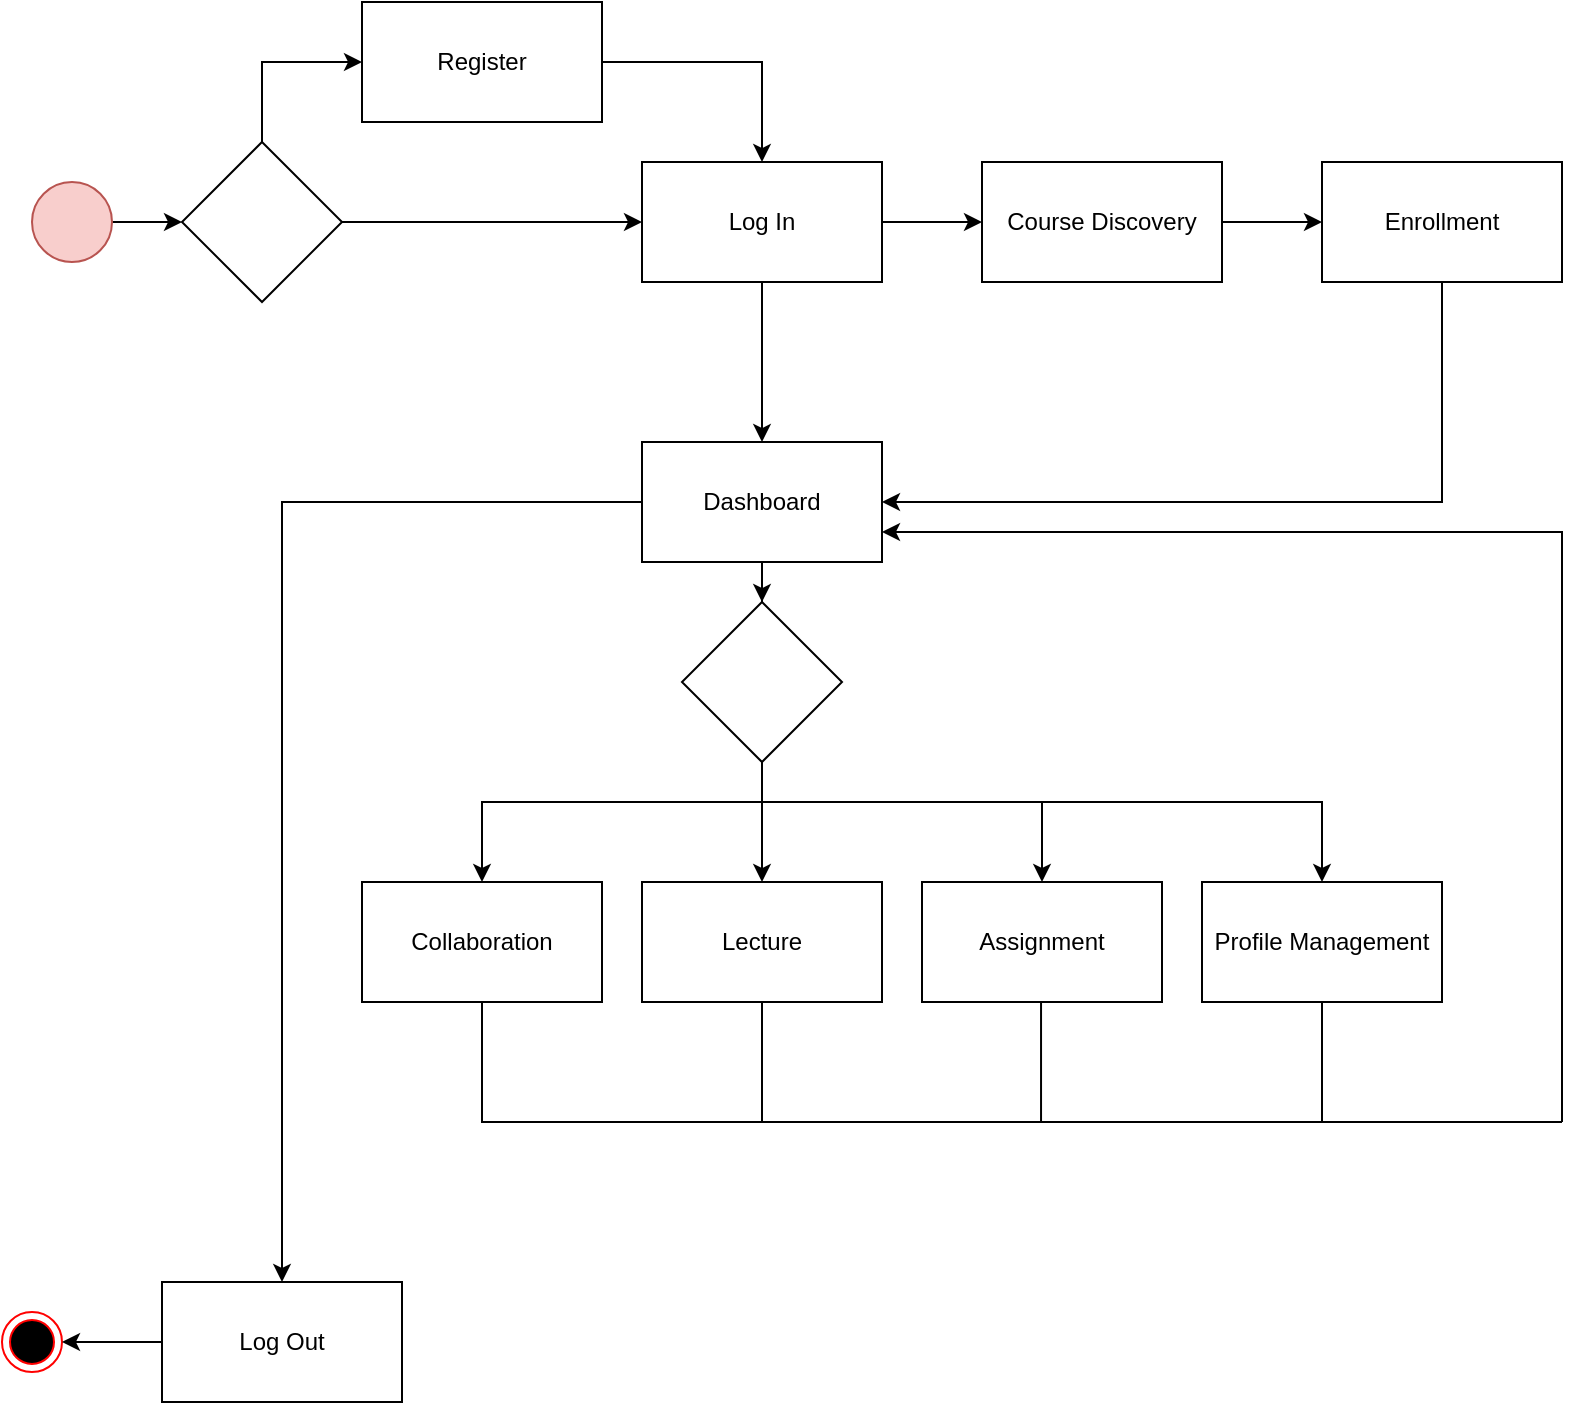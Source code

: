<mxfile version="24.5.3" type="device">
  <diagram name="Page-1" id="lPflKcZ20A9XsLAee3wf">
    <mxGraphModel dx="836" dy="1599" grid="1" gridSize="10" guides="1" tooltips="1" connect="1" arrows="1" fold="1" page="1" pageScale="1" pageWidth="850" pageHeight="1100" math="0" shadow="0">
      <root>
        <mxCell id="0" />
        <mxCell id="1" parent="0" />
        <mxCell id="PFAiEy6SkgNWa5Sg33yF-3" value="" style="edgeStyle=orthogonalEdgeStyle;rounded=0;orthogonalLoop=1;jettySize=auto;html=1;" edge="1" parent="1" source="PFAiEy6SkgNWa5Sg33yF-1" target="PFAiEy6SkgNWa5Sg33yF-2">
          <mxGeometry relative="1" as="geometry" />
        </mxCell>
        <mxCell id="PFAiEy6SkgNWa5Sg33yF-24" value="" style="edgeStyle=orthogonalEdgeStyle;rounded=0;orthogonalLoop=1;jettySize=auto;html=1;" edge="1" parent="1" source="PFAiEy6SkgNWa5Sg33yF-1" target="PFAiEy6SkgNWa5Sg33yF-9">
          <mxGeometry relative="1" as="geometry" />
        </mxCell>
        <mxCell id="PFAiEy6SkgNWa5Sg33yF-1" value="Log In" style="rounded=0;whiteSpace=wrap;html=1;" vertex="1" parent="1">
          <mxGeometry x="340" y="40" width="120" height="60" as="geometry" />
        </mxCell>
        <mxCell id="PFAiEy6SkgNWa5Sg33yF-64" value="" style="edgeStyle=orthogonalEdgeStyle;rounded=0;orthogonalLoop=1;jettySize=auto;html=1;" edge="1" parent="1" source="PFAiEy6SkgNWa5Sg33yF-2" target="PFAiEy6SkgNWa5Sg33yF-60">
          <mxGeometry relative="1" as="geometry" />
        </mxCell>
        <mxCell id="PFAiEy6SkgNWa5Sg33yF-2" value="Dashboard" style="rounded=0;whiteSpace=wrap;html=1;" vertex="1" parent="1">
          <mxGeometry x="340" y="180" width="120" height="60" as="geometry" />
        </mxCell>
        <mxCell id="PFAiEy6SkgNWa5Sg33yF-11" value="" style="edgeStyle=orthogonalEdgeStyle;rounded=0;orthogonalLoop=1;jettySize=auto;html=1;" edge="1" parent="1" source="PFAiEy6SkgNWa5Sg33yF-4" target="PFAiEy6SkgNWa5Sg33yF-1">
          <mxGeometry relative="1" as="geometry" />
        </mxCell>
        <mxCell id="PFAiEy6SkgNWa5Sg33yF-4" value="Register" style="rounded=0;whiteSpace=wrap;html=1;" vertex="1" parent="1">
          <mxGeometry x="200" y="-40" width="120" height="60" as="geometry" />
        </mxCell>
        <mxCell id="PFAiEy6SkgNWa5Sg33yF-63" value="" style="edgeStyle=orthogonalEdgeStyle;rounded=0;orthogonalLoop=1;jettySize=auto;html=1;" edge="1" parent="1" source="PFAiEy6SkgNWa5Sg33yF-6" target="PFAiEy6SkgNWa5Sg33yF-58">
          <mxGeometry relative="1" as="geometry" />
        </mxCell>
        <mxCell id="PFAiEy6SkgNWa5Sg33yF-6" value="" style="ellipse;whiteSpace=wrap;html=1;aspect=fixed;fillColor=#f8cecc;strokeColor=#b85450;" vertex="1" parent="1">
          <mxGeometry x="35" y="50" width="40" height="40" as="geometry" />
        </mxCell>
        <mxCell id="PFAiEy6SkgNWa5Sg33yF-8" value="" style="ellipse;html=1;shape=endState;fillColor=#000000;strokeColor=#ff0000;" vertex="1" parent="1">
          <mxGeometry x="20" y="615" width="30" height="30" as="geometry" />
        </mxCell>
        <mxCell id="PFAiEy6SkgNWa5Sg33yF-23" value="" style="edgeStyle=orthogonalEdgeStyle;rounded=0;orthogonalLoop=1;jettySize=auto;html=1;" edge="1" parent="1" source="PFAiEy6SkgNWa5Sg33yF-9" target="PFAiEy6SkgNWa5Sg33yF-21">
          <mxGeometry relative="1" as="geometry" />
        </mxCell>
        <mxCell id="PFAiEy6SkgNWa5Sg33yF-9" value="Course Discovery" style="rounded=0;whiteSpace=wrap;html=1;" vertex="1" parent="1">
          <mxGeometry x="510" y="40" width="120" height="60" as="geometry" />
        </mxCell>
        <mxCell id="PFAiEy6SkgNWa5Sg33yF-13" value="Profile Management" style="rounded=0;whiteSpace=wrap;html=1;" vertex="1" parent="1">
          <mxGeometry x="620" y="400" width="120" height="60" as="geometry" />
        </mxCell>
        <mxCell id="PFAiEy6SkgNWa5Sg33yF-15" value="" style="edgeStyle=orthogonalEdgeStyle;rounded=0;orthogonalLoop=1;jettySize=auto;html=1;" edge="1" parent="1" source="PFAiEy6SkgNWa5Sg33yF-14" target="PFAiEy6SkgNWa5Sg33yF-8">
          <mxGeometry relative="1" as="geometry" />
        </mxCell>
        <mxCell id="PFAiEy6SkgNWa5Sg33yF-14" value="Log Out" style="rounded=0;whiteSpace=wrap;html=1;" vertex="1" parent="1">
          <mxGeometry x="100" y="600" width="120" height="60" as="geometry" />
        </mxCell>
        <mxCell id="PFAiEy6SkgNWa5Sg33yF-18" value="Lecture" style="rounded=0;whiteSpace=wrap;html=1;" vertex="1" parent="1">
          <mxGeometry x="340" y="400" width="120" height="60" as="geometry" />
        </mxCell>
        <mxCell id="PFAiEy6SkgNWa5Sg33yF-20" value="Assignment" style="rounded=0;whiteSpace=wrap;html=1;" vertex="1" parent="1">
          <mxGeometry x="480" y="400" width="120" height="60" as="geometry" />
        </mxCell>
        <mxCell id="PFAiEy6SkgNWa5Sg33yF-25" style="edgeStyle=orthogonalEdgeStyle;rounded=0;orthogonalLoop=1;jettySize=auto;html=1;exitX=0.5;exitY=1;exitDx=0;exitDy=0;entryX=1;entryY=0.5;entryDx=0;entryDy=0;" edge="1" parent="1" source="PFAiEy6SkgNWa5Sg33yF-21" target="PFAiEy6SkgNWa5Sg33yF-2">
          <mxGeometry relative="1" as="geometry" />
        </mxCell>
        <mxCell id="PFAiEy6SkgNWa5Sg33yF-21" value="Enrollment" style="rounded=0;whiteSpace=wrap;html=1;" vertex="1" parent="1">
          <mxGeometry x="680" y="40" width="120" height="60" as="geometry" />
        </mxCell>
        <mxCell id="PFAiEy6SkgNWa5Sg33yF-28" value="Collaboration" style="rounded=0;whiteSpace=wrap;html=1;" vertex="1" parent="1">
          <mxGeometry x="200" y="400" width="120" height="60" as="geometry" />
        </mxCell>
        <mxCell id="PFAiEy6SkgNWa5Sg33yF-34" style="edgeStyle=orthogonalEdgeStyle;rounded=0;orthogonalLoop=1;jettySize=auto;html=1;exitX=0;exitY=0.5;exitDx=0;exitDy=0;entryX=0.5;entryY=0;entryDx=0;entryDy=0;" edge="1" parent="1" source="PFAiEy6SkgNWa5Sg33yF-2" target="PFAiEy6SkgNWa5Sg33yF-14">
          <mxGeometry relative="1" as="geometry">
            <mxPoint x="340" y="300" as="sourcePoint" />
          </mxGeometry>
        </mxCell>
        <mxCell id="PFAiEy6SkgNWa5Sg33yF-57" value="" style="endArrow=classic;html=1;rounded=0;entryX=0;entryY=0.5;entryDx=0;entryDy=0;" edge="1" parent="1" source="PFAiEy6SkgNWa5Sg33yF-58" target="PFAiEy6SkgNWa5Sg33yF-1">
          <mxGeometry width="50" height="50" relative="1" as="geometry">
            <mxPoint x="110" y="70" as="sourcePoint" />
            <mxPoint x="310" y="120" as="targetPoint" />
          </mxGeometry>
        </mxCell>
        <mxCell id="PFAiEy6SkgNWa5Sg33yF-59" value="" style="endArrow=classic;html=1;rounded=0;entryX=0;entryY=0.5;entryDx=0;entryDy=0;" edge="1" parent="1" target="PFAiEy6SkgNWa5Sg33yF-58">
          <mxGeometry width="50" height="50" relative="1" as="geometry">
            <mxPoint x="110" y="70" as="sourcePoint" />
            <mxPoint x="340" y="70" as="targetPoint" />
          </mxGeometry>
        </mxCell>
        <mxCell id="PFAiEy6SkgNWa5Sg33yF-62" style="edgeStyle=orthogonalEdgeStyle;rounded=0;orthogonalLoop=1;jettySize=auto;html=1;exitX=0.5;exitY=0;exitDx=0;exitDy=0;entryX=0;entryY=0.5;entryDx=0;entryDy=0;" edge="1" parent="1" source="PFAiEy6SkgNWa5Sg33yF-58" target="PFAiEy6SkgNWa5Sg33yF-4">
          <mxGeometry relative="1" as="geometry" />
        </mxCell>
        <mxCell id="PFAiEy6SkgNWa5Sg33yF-58" value="" style="rhombus;whiteSpace=wrap;html=1;" vertex="1" parent="1">
          <mxGeometry x="110" y="30" width="80" height="80" as="geometry" />
        </mxCell>
        <mxCell id="PFAiEy6SkgNWa5Sg33yF-65" value="" style="edgeStyle=elbowEdgeStyle;rounded=0;orthogonalLoop=1;jettySize=auto;html=1;" edge="1" parent="1" source="PFAiEy6SkgNWa5Sg33yF-60" target="PFAiEy6SkgNWa5Sg33yF-18">
          <mxGeometry relative="1" as="geometry" />
        </mxCell>
        <mxCell id="PFAiEy6SkgNWa5Sg33yF-60" value="" style="rhombus;whiteSpace=wrap;html=1;" vertex="1" parent="1">
          <mxGeometry x="360" y="260" width="80" height="80" as="geometry" />
        </mxCell>
        <mxCell id="PFAiEy6SkgNWa5Sg33yF-68" value="" style="endArrow=classic;html=1;rounded=0;entryX=0.5;entryY=0;entryDx=0;entryDy=0;" edge="1" parent="1" target="PFAiEy6SkgNWa5Sg33yF-28">
          <mxGeometry width="50" height="50" relative="1" as="geometry">
            <mxPoint x="400" y="360" as="sourcePoint" />
            <mxPoint x="410" y="370" as="targetPoint" />
            <Array as="points">
              <mxPoint x="260" y="360" />
            </Array>
          </mxGeometry>
        </mxCell>
        <mxCell id="PFAiEy6SkgNWa5Sg33yF-69" value="" style="endArrow=classic;html=1;rounded=0;entryX=0.5;entryY=0;entryDx=0;entryDy=0;" edge="1" parent="1" target="PFAiEy6SkgNWa5Sg33yF-20">
          <mxGeometry width="50" height="50" relative="1" as="geometry">
            <mxPoint x="400" y="360" as="sourcePoint" />
            <mxPoint x="410" y="370" as="targetPoint" />
            <Array as="points">
              <mxPoint x="540" y="360" />
            </Array>
          </mxGeometry>
        </mxCell>
        <mxCell id="PFAiEy6SkgNWa5Sg33yF-70" value="" style="endArrow=classic;html=1;rounded=0;entryX=0.5;entryY=0;entryDx=0;entryDy=0;" edge="1" parent="1" target="PFAiEy6SkgNWa5Sg33yF-13">
          <mxGeometry width="50" height="50" relative="1" as="geometry">
            <mxPoint x="540" y="360" as="sourcePoint" />
            <mxPoint x="410" y="370" as="targetPoint" />
            <Array as="points">
              <mxPoint x="680" y="360" />
            </Array>
          </mxGeometry>
        </mxCell>
        <mxCell id="PFAiEy6SkgNWa5Sg33yF-71" value="" style="endArrow=classic;html=1;rounded=0;entryX=1;entryY=0.75;entryDx=0;entryDy=0;" edge="1" parent="1" target="PFAiEy6SkgNWa5Sg33yF-2">
          <mxGeometry width="50" height="50" relative="1" as="geometry">
            <mxPoint x="800" y="520" as="sourcePoint" />
            <mxPoint x="540" y="370" as="targetPoint" />
            <Array as="points">
              <mxPoint x="800" y="225" />
            </Array>
          </mxGeometry>
        </mxCell>
        <mxCell id="PFAiEy6SkgNWa5Sg33yF-72" value="" style="endArrow=none;html=1;rounded=0;exitX=0.5;exitY=1;exitDx=0;exitDy=0;" edge="1" parent="1" source="PFAiEy6SkgNWa5Sg33yF-28">
          <mxGeometry width="50" height="50" relative="1" as="geometry">
            <mxPoint x="440" y="410" as="sourcePoint" />
            <mxPoint x="800" y="520" as="targetPoint" />
            <Array as="points">
              <mxPoint x="260" y="520" />
            </Array>
          </mxGeometry>
        </mxCell>
        <mxCell id="PFAiEy6SkgNWa5Sg33yF-73" value="" style="endArrow=none;html=1;rounded=0;exitX=0.5;exitY=1;exitDx=0;exitDy=0;" edge="1" parent="1" source="PFAiEy6SkgNWa5Sg33yF-18">
          <mxGeometry width="50" height="50" relative="1" as="geometry">
            <mxPoint x="450" y="440" as="sourcePoint" />
            <mxPoint x="400" y="520" as="targetPoint" />
          </mxGeometry>
        </mxCell>
        <mxCell id="PFAiEy6SkgNWa5Sg33yF-74" value="" style="endArrow=none;html=1;rounded=0;exitX=0.5;exitY=1;exitDx=0;exitDy=0;" edge="1" parent="1">
          <mxGeometry width="50" height="50" relative="1" as="geometry">
            <mxPoint x="539.52" y="460" as="sourcePoint" />
            <mxPoint x="539.52" y="520" as="targetPoint" />
          </mxGeometry>
        </mxCell>
        <mxCell id="PFAiEy6SkgNWa5Sg33yF-75" value="" style="endArrow=none;html=1;rounded=0;exitX=0.5;exitY=1;exitDx=0;exitDy=0;" edge="1" parent="1">
          <mxGeometry width="50" height="50" relative="1" as="geometry">
            <mxPoint x="680" y="460" as="sourcePoint" />
            <mxPoint x="680" y="520" as="targetPoint" />
          </mxGeometry>
        </mxCell>
      </root>
    </mxGraphModel>
  </diagram>
</mxfile>
